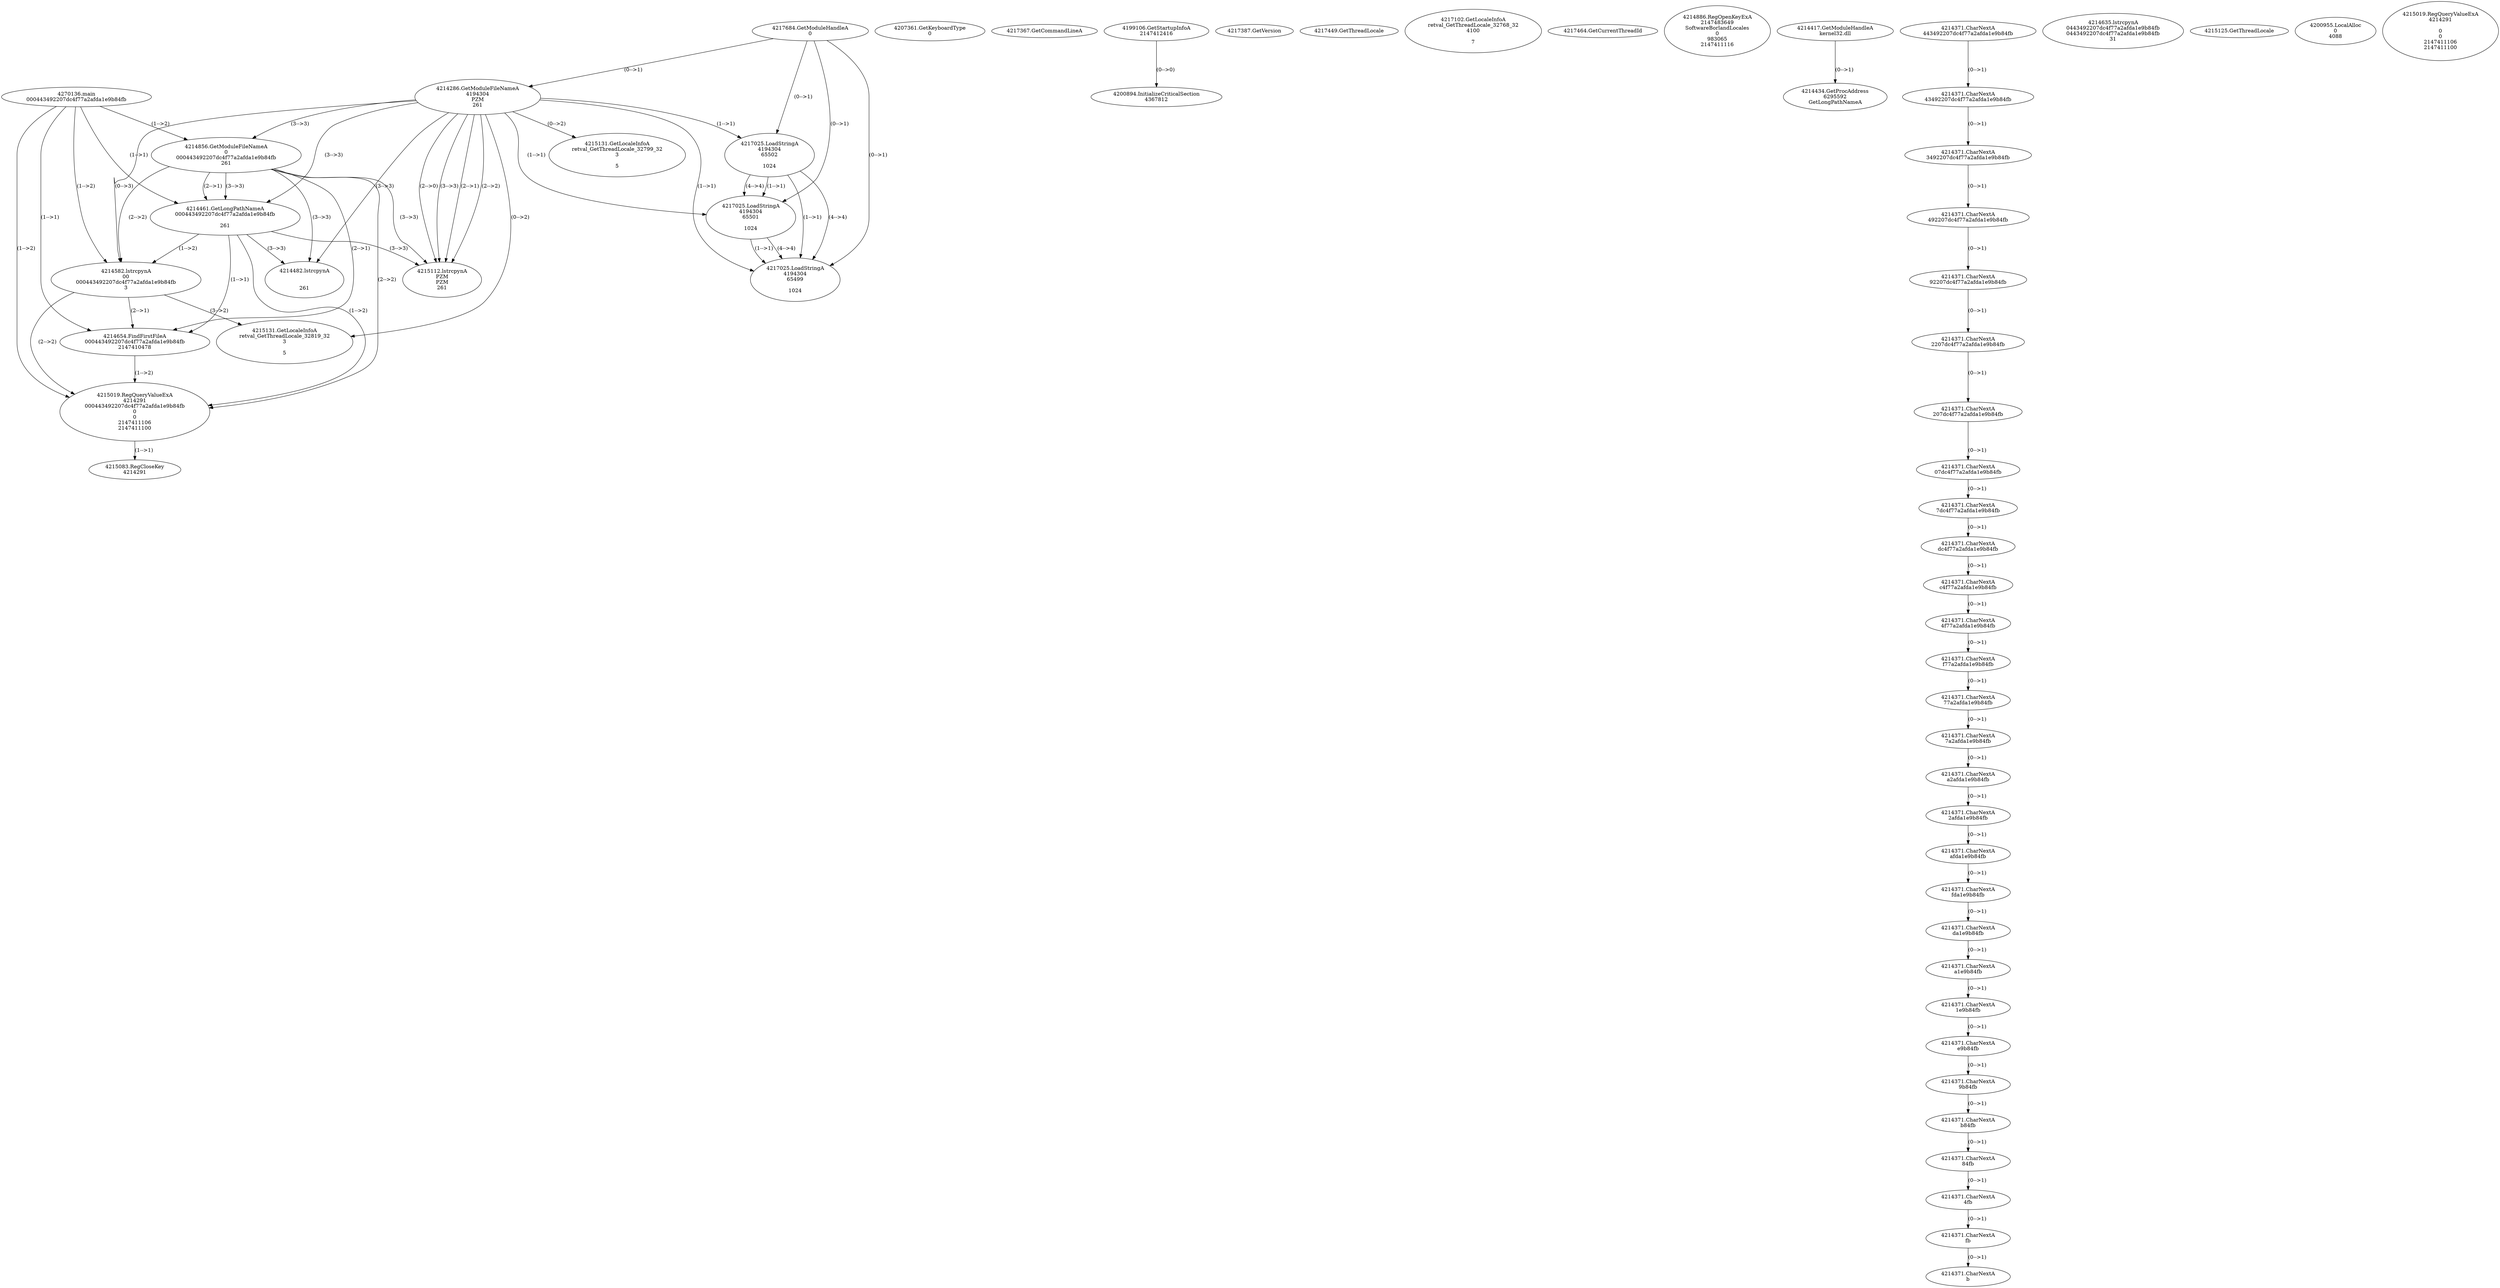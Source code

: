 // Global SCDG with merge call
digraph {
	0 [label="4270136.main
000443492207dc4f77a2afda1e9b84fb"]
	1 [label="4217684.GetModuleHandleA
0"]
	2 [label="4207361.GetKeyboardType
0"]
	3 [label="4217367.GetCommandLineA
"]
	4 [label="4199106.GetStartupInfoA
2147412416"]
	5 [label="4217387.GetVersion
"]
	6 [label="4217449.GetThreadLocale
"]
	7 [label="4217102.GetLocaleInfoA
retval_GetThreadLocale_32768_32
4100

7"]
	8 [label="4217464.GetCurrentThreadId
"]
	9 [label="4214286.GetModuleFileNameA
4194304
PZM
261"]
	1 -> 9 [label="(0-->1)"]
	10 [label="4214856.GetModuleFileNameA
0
000443492207dc4f77a2afda1e9b84fb
261"]
	0 -> 10 [label="(1-->2)"]
	9 -> 10 [label="(3-->3)"]
	11 [label="4214886.RegOpenKeyExA
2147483649
Software\Borland\Locales
0
983065
2147411116"]
	12 [label="4214417.GetModuleHandleA
kernel32.dll"]
	13 [label="4214434.GetProcAddress
6295592
GetLongPathNameA"]
	12 -> 13 [label="(0-->1)"]
	14 [label="4214461.GetLongPathNameA
000443492207dc4f77a2afda1e9b84fb

261"]
	0 -> 14 [label="(1-->1)"]
	10 -> 14 [label="(2-->1)"]
	9 -> 14 [label="(3-->3)"]
	10 -> 14 [label="(3-->3)"]
	15 [label="4214582.lstrcpynA
00
000443492207dc4f77a2afda1e9b84fb
3"]
	0 -> 15 [label="(1-->2)"]
	10 -> 15 [label="(2-->2)"]
	14 -> 15 [label="(1-->2)"]
	9 -> 15 [label="(0-->3)"]
	16 [label="4214371.CharNextA
443492207dc4f77a2afda1e9b84fb"]
	17 [label="4214371.CharNextA
43492207dc4f77a2afda1e9b84fb"]
	16 -> 17 [label="(0-->1)"]
	18 [label="4214371.CharNextA
3492207dc4f77a2afda1e9b84fb"]
	17 -> 18 [label="(0-->1)"]
	19 [label="4214371.CharNextA
492207dc4f77a2afda1e9b84fb"]
	18 -> 19 [label="(0-->1)"]
	20 [label="4214371.CharNextA
92207dc4f77a2afda1e9b84fb"]
	19 -> 20 [label="(0-->1)"]
	21 [label="4214371.CharNextA
2207dc4f77a2afda1e9b84fb"]
	20 -> 21 [label="(0-->1)"]
	22 [label="4214371.CharNextA
207dc4f77a2afda1e9b84fb"]
	21 -> 22 [label="(0-->1)"]
	23 [label="4214371.CharNextA
07dc4f77a2afda1e9b84fb"]
	22 -> 23 [label="(0-->1)"]
	24 [label="4214371.CharNextA
7dc4f77a2afda1e9b84fb"]
	23 -> 24 [label="(0-->1)"]
	25 [label="4214371.CharNextA
dc4f77a2afda1e9b84fb"]
	24 -> 25 [label="(0-->1)"]
	26 [label="4214371.CharNextA
c4f77a2afda1e9b84fb"]
	25 -> 26 [label="(0-->1)"]
	27 [label="4214371.CharNextA
4f77a2afda1e9b84fb"]
	26 -> 27 [label="(0-->1)"]
	28 [label="4214371.CharNextA
f77a2afda1e9b84fb"]
	27 -> 28 [label="(0-->1)"]
	29 [label="4214371.CharNextA
77a2afda1e9b84fb"]
	28 -> 29 [label="(0-->1)"]
	30 [label="4214371.CharNextA
7a2afda1e9b84fb"]
	29 -> 30 [label="(0-->1)"]
	31 [label="4214371.CharNextA
a2afda1e9b84fb"]
	30 -> 31 [label="(0-->1)"]
	32 [label="4214371.CharNextA
2afda1e9b84fb"]
	31 -> 32 [label="(0-->1)"]
	33 [label="4214371.CharNextA
afda1e9b84fb"]
	32 -> 33 [label="(0-->1)"]
	34 [label="4214371.CharNextA
fda1e9b84fb"]
	33 -> 34 [label="(0-->1)"]
	35 [label="4214371.CharNextA
da1e9b84fb"]
	34 -> 35 [label="(0-->1)"]
	36 [label="4214371.CharNextA
a1e9b84fb"]
	35 -> 36 [label="(0-->1)"]
	37 [label="4214371.CharNextA
1e9b84fb"]
	36 -> 37 [label="(0-->1)"]
	38 [label="4214371.CharNextA
e9b84fb"]
	37 -> 38 [label="(0-->1)"]
	39 [label="4214371.CharNextA
9b84fb"]
	38 -> 39 [label="(0-->1)"]
	40 [label="4214371.CharNextA
b84fb"]
	39 -> 40 [label="(0-->1)"]
	41 [label="4214371.CharNextA
84fb"]
	40 -> 41 [label="(0-->1)"]
	42 [label="4214371.CharNextA
4fb"]
	41 -> 42 [label="(0-->1)"]
	43 [label="4214371.CharNextA
fb"]
	42 -> 43 [label="(0-->1)"]
	44 [label="4214371.CharNextA
b"]
	43 -> 44 [label="(0-->1)"]
	45 [label="4214635.lstrcpynA
0443492207dc4f77a2afda1e9b84fb
0443492207dc4f77a2afda1e9b84fb
31"]
	46 [label="4214654.FindFirstFileA
000443492207dc4f77a2afda1e9b84fb
2147410478"]
	0 -> 46 [label="(1-->1)"]
	10 -> 46 [label="(2-->1)"]
	14 -> 46 [label="(1-->1)"]
	15 -> 46 [label="(2-->1)"]
	47 [label="4215019.RegQueryValueExA
4214291
000443492207dc4f77a2afda1e9b84fb
0
0
2147411106
2147411100"]
	0 -> 47 [label="(1-->2)"]
	10 -> 47 [label="(2-->2)"]
	14 -> 47 [label="(1-->2)"]
	15 -> 47 [label="(2-->2)"]
	46 -> 47 [label="(1-->2)"]
	48 [label="4215083.RegCloseKey
4214291"]
	47 -> 48 [label="(1-->1)"]
	49 [label="4215112.lstrcpynA
PZM
PZM
261"]
	9 -> 49 [label="(2-->1)"]
	9 -> 49 [label="(2-->2)"]
	9 -> 49 [label="(3-->3)"]
	10 -> 49 [label="(3-->3)"]
	14 -> 49 [label="(3-->3)"]
	9 -> 49 [label="(2-->0)"]
	50 [label="4215125.GetThreadLocale
"]
	51 [label="4215131.GetLocaleInfoA
retval_GetThreadLocale_32819_32
3

5"]
	9 -> 51 [label="(0-->2)"]
	15 -> 51 [label="(3-->2)"]
	52 [label="4217025.LoadStringA
4194304
65502

1024"]
	1 -> 52 [label="(0-->1)"]
	9 -> 52 [label="(1-->1)"]
	53 [label="4217025.LoadStringA
4194304
65501

1024"]
	1 -> 53 [label="(0-->1)"]
	9 -> 53 [label="(1-->1)"]
	52 -> 53 [label="(1-->1)"]
	52 -> 53 [label="(4-->4)"]
	54 [label="4217025.LoadStringA
4194304
65499

1024"]
	1 -> 54 [label="(0-->1)"]
	9 -> 54 [label="(1-->1)"]
	52 -> 54 [label="(1-->1)"]
	53 -> 54 [label="(1-->1)"]
	52 -> 54 [label="(4-->4)"]
	53 -> 54 [label="(4-->4)"]
	55 [label="4200894.InitializeCriticalSection
4367812"]
	4 -> 55 [label="(0-->0)"]
	56 [label="4200955.LocalAlloc
0
4088"]
	57 [label="4214482.lstrcpynA


261"]
	9 -> 57 [label="(3-->3)"]
	10 -> 57 [label="(3-->3)"]
	14 -> 57 [label="(3-->3)"]
	58 [label="4215019.RegQueryValueExA
4214291

0
0
2147411106
2147411100"]
	59 [label="4215131.GetLocaleInfoA
retval_GetThreadLocale_32799_32
3

5"]
	9 -> 59 [label="(0-->2)"]
}
